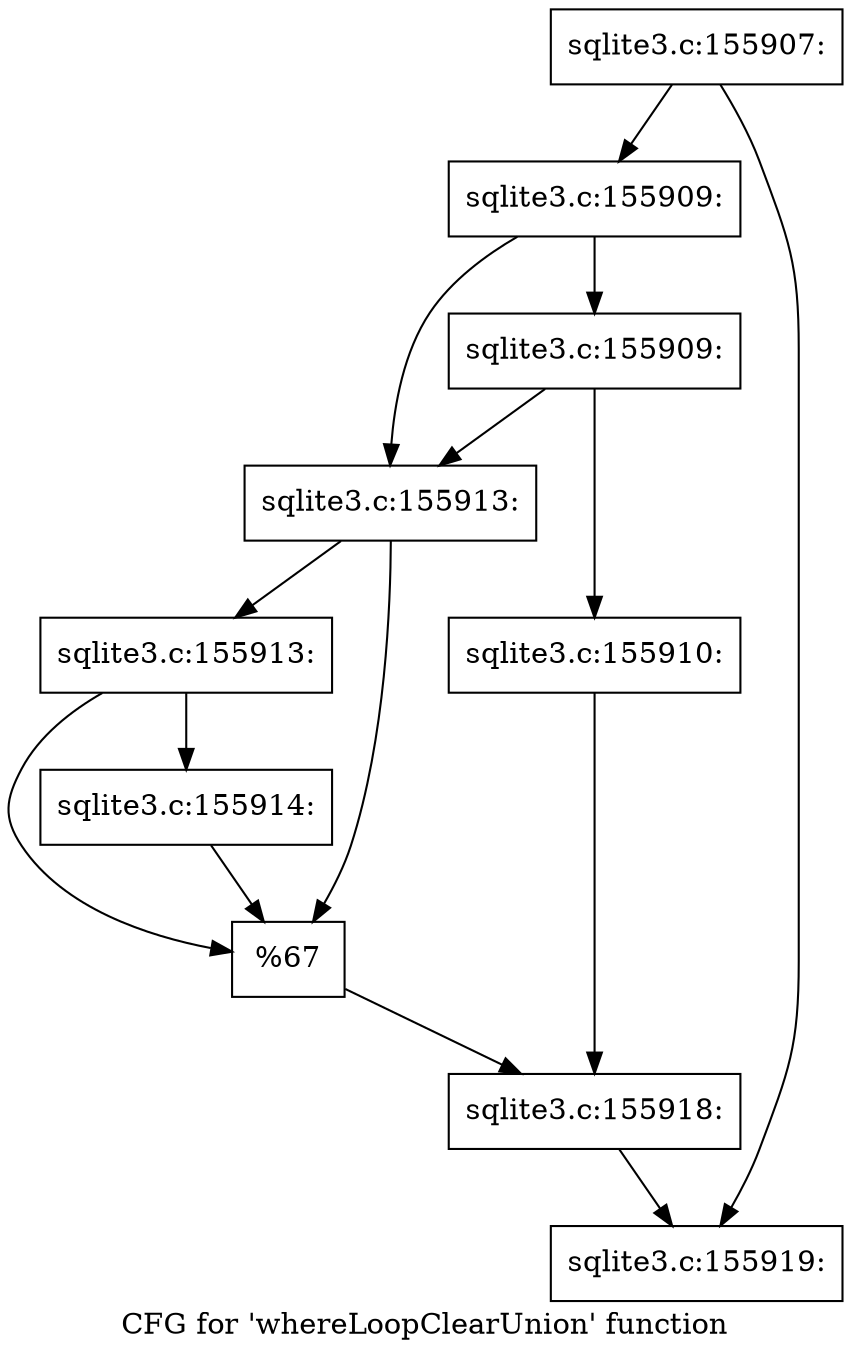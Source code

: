 digraph "CFG for 'whereLoopClearUnion' function" {
	label="CFG for 'whereLoopClearUnion' function";

	Node0x55c0f974f9e0 [shape=record,label="{sqlite3.c:155907:}"];
	Node0x55c0f974f9e0 -> Node0x55c0f9753b80;
	Node0x55c0f974f9e0 -> Node0x55c0f9754340;
	Node0x55c0f9753b80 [shape=record,label="{sqlite3.c:155909:}"];
	Node0x55c0f9753b80 -> Node0x55c0f9754970;
	Node0x55c0f9753b80 -> Node0x55c0f9754920;
	Node0x55c0f9754970 [shape=record,label="{sqlite3.c:155909:}"];
	Node0x55c0f9754970 -> Node0x55c0f9754880;
	Node0x55c0f9754970 -> Node0x55c0f9754920;
	Node0x55c0f9754880 [shape=record,label="{sqlite3.c:155910:}"];
	Node0x55c0f9754880 -> Node0x55c0f97548d0;
	Node0x55c0f9754920 [shape=record,label="{sqlite3.c:155913:}"];
	Node0x55c0f9754920 -> Node0x55c0f97563a0;
	Node0x55c0f9754920 -> Node0x55c0f9756350;
	Node0x55c0f97563a0 [shape=record,label="{sqlite3.c:155913:}"];
	Node0x55c0f97563a0 -> Node0x55c0f9756300;
	Node0x55c0f97563a0 -> Node0x55c0f9756350;
	Node0x55c0f9756300 [shape=record,label="{sqlite3.c:155914:}"];
	Node0x55c0f9756300 -> Node0x55c0f9756350;
	Node0x55c0f9756350 [shape=record,label="{%67}"];
	Node0x55c0f9756350 -> Node0x55c0f97548d0;
	Node0x55c0f97548d0 [shape=record,label="{sqlite3.c:155918:}"];
	Node0x55c0f97548d0 -> Node0x55c0f9754340;
	Node0x55c0f9754340 [shape=record,label="{sqlite3.c:155919:}"];
}
